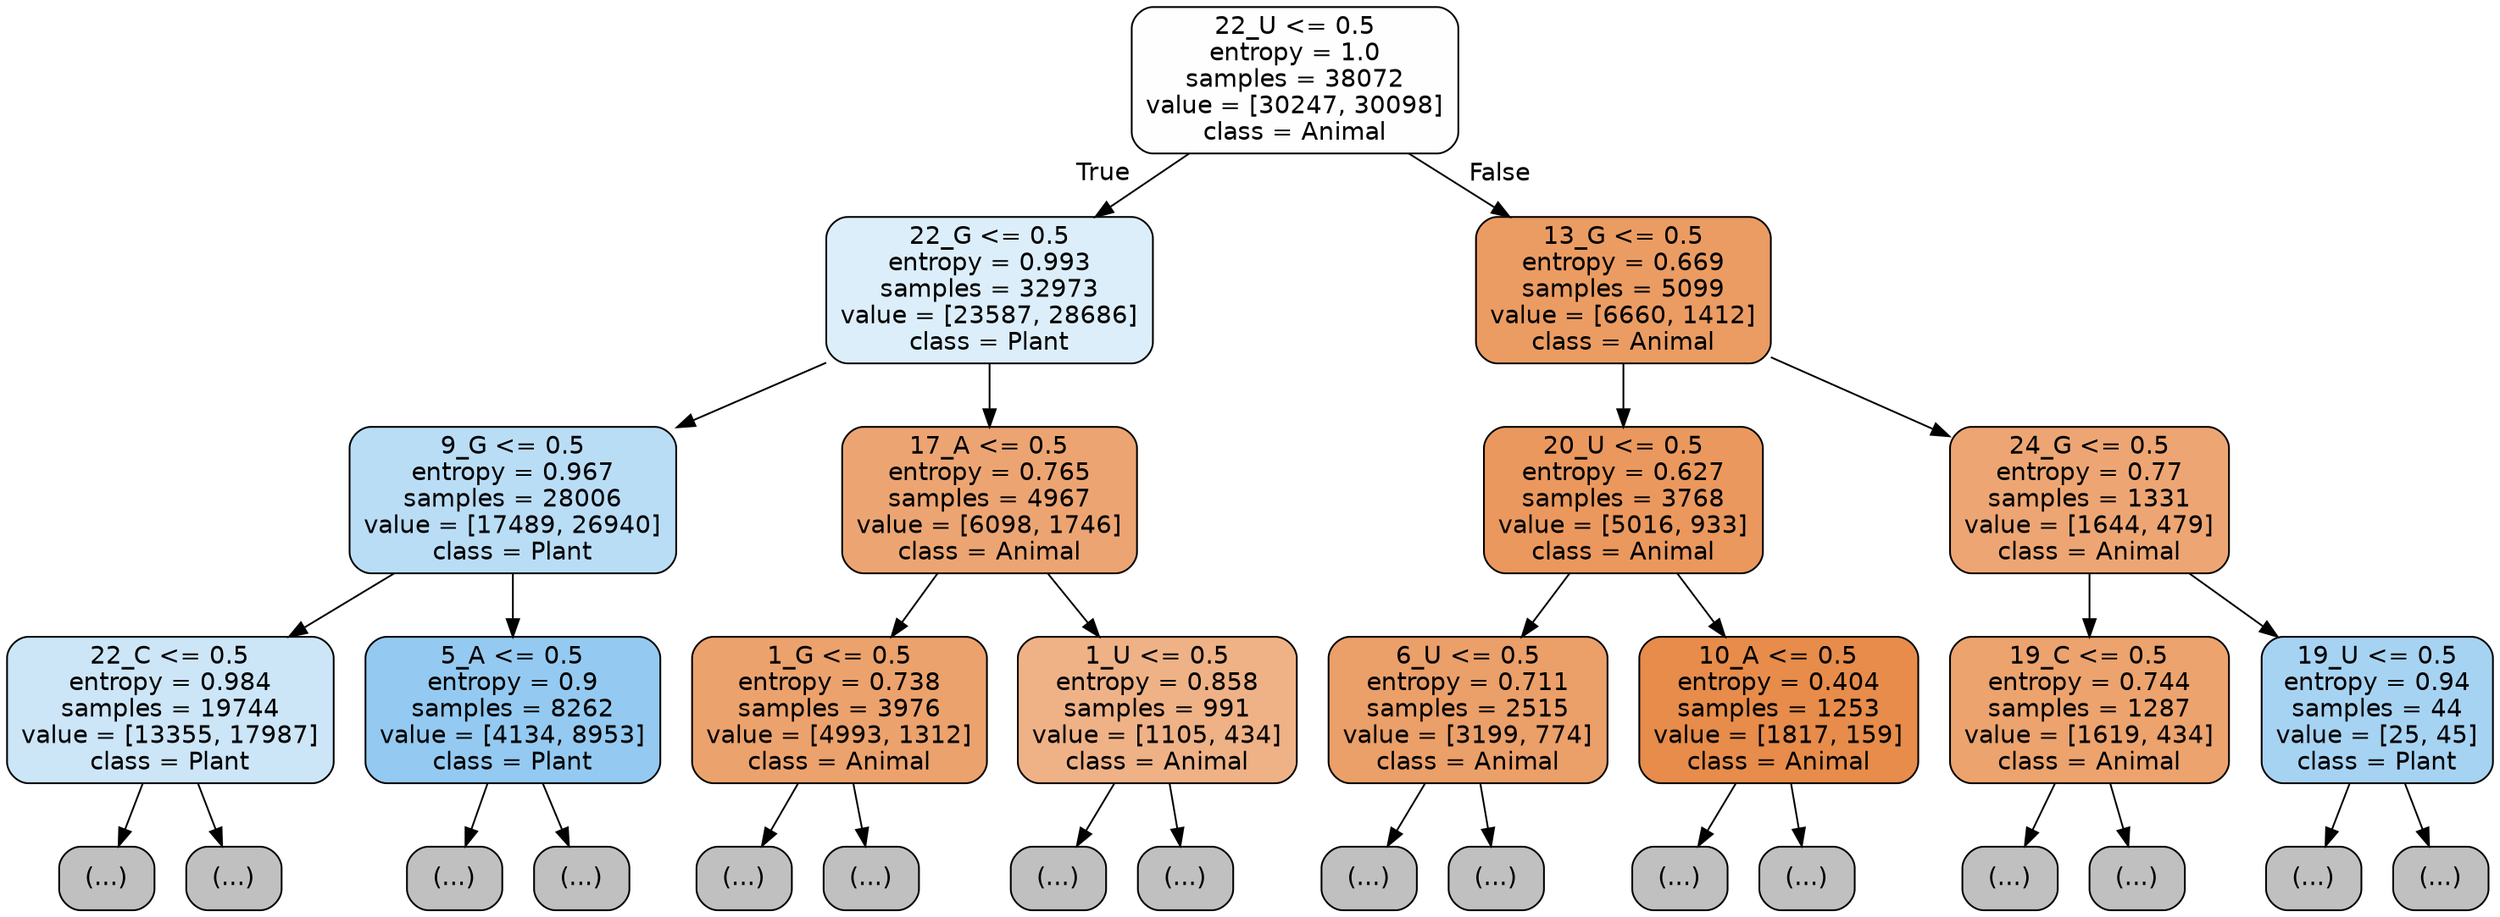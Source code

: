 digraph Tree {
node [shape=box, style="filled, rounded", color="black", fontname="helvetica"] ;
edge [fontname="helvetica"] ;
0 [label="22_U <= 0.5\nentropy = 1.0\nsamples = 38072\nvalue = [30247, 30098]\nclass = Animal", fillcolor="#fffefe"] ;
1 [label="22_G <= 0.5\nentropy = 0.993\nsamples = 32973\nvalue = [23587, 28686]\nclass = Plant", fillcolor="#dceefa"] ;
0 -> 1 [labeldistance=2.5, labelangle=45, headlabel="True"] ;
2 [label="9_G <= 0.5\nentropy = 0.967\nsamples = 28006\nvalue = [17489, 26940]\nclass = Plant", fillcolor="#baddf6"] ;
1 -> 2 ;
3 [label="22_C <= 0.5\nentropy = 0.984\nsamples = 19744\nvalue = [13355, 17987]\nclass = Plant", fillcolor="#cce6f8"] ;
2 -> 3 ;
4 [label="(...)", fillcolor="#C0C0C0"] ;
3 -> 4 ;
7913 [label="(...)", fillcolor="#C0C0C0"] ;
3 -> 7913 ;
9348 [label="5_A <= 0.5\nentropy = 0.9\nsamples = 8262\nvalue = [4134, 8953]\nclass = Plant", fillcolor="#94caf1"] ;
2 -> 9348 ;
9349 [label="(...)", fillcolor="#C0C0C0"] ;
9348 -> 9349 ;
11858 [label="(...)", fillcolor="#C0C0C0"] ;
9348 -> 11858 ;
12601 [label="17_A <= 0.5\nentropy = 0.765\nsamples = 4967\nvalue = [6098, 1746]\nclass = Animal", fillcolor="#eca572"] ;
1 -> 12601 ;
12602 [label="1_G <= 0.5\nentropy = 0.738\nsamples = 3976\nvalue = [4993, 1312]\nclass = Animal", fillcolor="#eca26d"] ;
12601 -> 12602 ;
12603 [label="(...)", fillcolor="#C0C0C0"] ;
12602 -> 12603 ;
13778 [label="(...)", fillcolor="#C0C0C0"] ;
12602 -> 13778 ;
14059 [label="1_U <= 0.5\nentropy = 0.858\nsamples = 991\nvalue = [1105, 434]\nclass = Animal", fillcolor="#efb287"] ;
12601 -> 14059 ;
14060 [label="(...)", fillcolor="#C0C0C0"] ;
14059 -> 14060 ;
14339 [label="(...)", fillcolor="#C0C0C0"] ;
14059 -> 14339 ;
14548 [label="13_G <= 0.5\nentropy = 0.669\nsamples = 5099\nvalue = [6660, 1412]\nclass = Animal", fillcolor="#eb9c63"] ;
0 -> 14548 [labeldistance=2.5, labelangle=-45, headlabel="False"] ;
14549 [label="20_U <= 0.5\nentropy = 0.627\nsamples = 3768\nvalue = [5016, 933]\nclass = Animal", fillcolor="#ea985e"] ;
14548 -> 14549 ;
14550 [label="6_U <= 0.5\nentropy = 0.711\nsamples = 2515\nvalue = [3199, 774]\nclass = Animal", fillcolor="#eb9f69"] ;
14549 -> 14550 ;
14551 [label="(...)", fillcolor="#C0C0C0"] ;
14550 -> 14551 ;
15362 [label="(...)", fillcolor="#C0C0C0"] ;
14550 -> 15362 ;
15649 [label="10_A <= 0.5\nentropy = 0.404\nsamples = 1253\nvalue = [1817, 159]\nclass = Animal", fillcolor="#e78c4a"] ;
14549 -> 15649 ;
15650 [label="(...)", fillcolor="#C0C0C0"] ;
15649 -> 15650 ;
15901 [label="(...)", fillcolor="#C0C0C0"] ;
15649 -> 15901 ;
15982 [label="24_G <= 0.5\nentropy = 0.77\nsamples = 1331\nvalue = [1644, 479]\nclass = Animal", fillcolor="#eda673"] ;
14548 -> 15982 ;
15983 [label="19_C <= 0.5\nentropy = 0.744\nsamples = 1287\nvalue = [1619, 434]\nclass = Animal", fillcolor="#eca36e"] ;
15982 -> 15983 ;
15984 [label="(...)", fillcolor="#C0C0C0"] ;
15983 -> 15984 ;
16405 [label="(...)", fillcolor="#C0C0C0"] ;
15983 -> 16405 ;
16522 [label="19_U <= 0.5\nentropy = 0.94\nsamples = 44\nvalue = [25, 45]\nclass = Plant", fillcolor="#a7d3f3"] ;
15982 -> 16522 ;
16523 [label="(...)", fillcolor="#C0C0C0"] ;
16522 -> 16523 ;
16542 [label="(...)", fillcolor="#C0C0C0"] ;
16522 -> 16542 ;
}